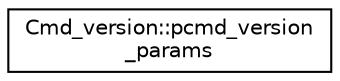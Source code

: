 digraph "Graphical Class Hierarchy"
{
  edge [fontname="Helvetica",fontsize="10",labelfontname="Helvetica",labelfontsize="10"];
  node [fontname="Helvetica",fontsize="10",shape=record];
  rankdir="LR";
  Node1 [label="Cmd_version::pcmd_version\l_params",height=0.2,width=0.4,color="black", fillcolor="white", style="filled",URL="$structCmd__version_1_1pcmd__version__params.html"];
}
